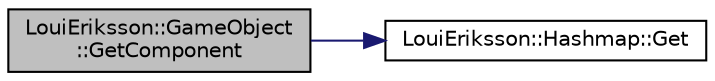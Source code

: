 digraph "LouiEriksson::GameObject::GetComponent"
{
 // LATEX_PDF_SIZE
  edge [fontname="Helvetica",fontsize="10",labelfontname="Helvetica",labelfontsize="10"];
  node [fontname="Helvetica",fontsize="10",shape=record];
  rankdir="LR";
  Node1 [label="LouiEriksson::GameObject\l::GetComponent",height=0.2,width=0.4,color="black", fillcolor="grey75", style="filled", fontcolor="black",tooltip="Get a Component of type in the GameObject by index."];
  Node1 -> Node2 [color="midnightblue",fontsize="10",style="solid"];
  Node2 [label="LouiEriksson::Hashmap::Get",height=0.2,width=0.4,color="black", fillcolor="white", style="filled",URL="$class_loui_eriksson_1_1_hashmap.html#a32eb3fbdd72971a138b979d3c2b72919",tooltip="Retrieves a reference to the entry within the hashmap with the given key, if one exists."];
}
